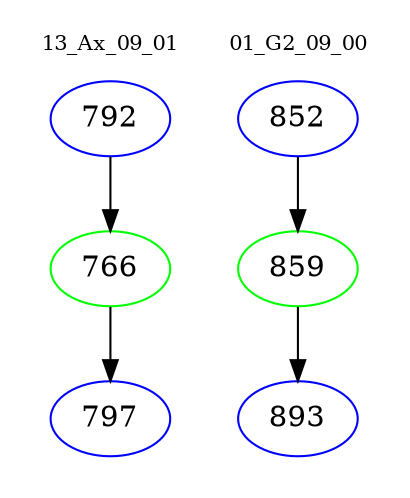 digraph{
subgraph cluster_0 {
color = white
label = "13_Ax_09_01";
fontsize=10;
T0_792 [label="792", color="blue"]
T0_792 -> T0_766 [color="black"]
T0_766 [label="766", color="green"]
T0_766 -> T0_797 [color="black"]
T0_797 [label="797", color="blue"]
}
subgraph cluster_1 {
color = white
label = "01_G2_09_00";
fontsize=10;
T1_852 [label="852", color="blue"]
T1_852 -> T1_859 [color="black"]
T1_859 [label="859", color="green"]
T1_859 -> T1_893 [color="black"]
T1_893 [label="893", color="blue"]
}
}
